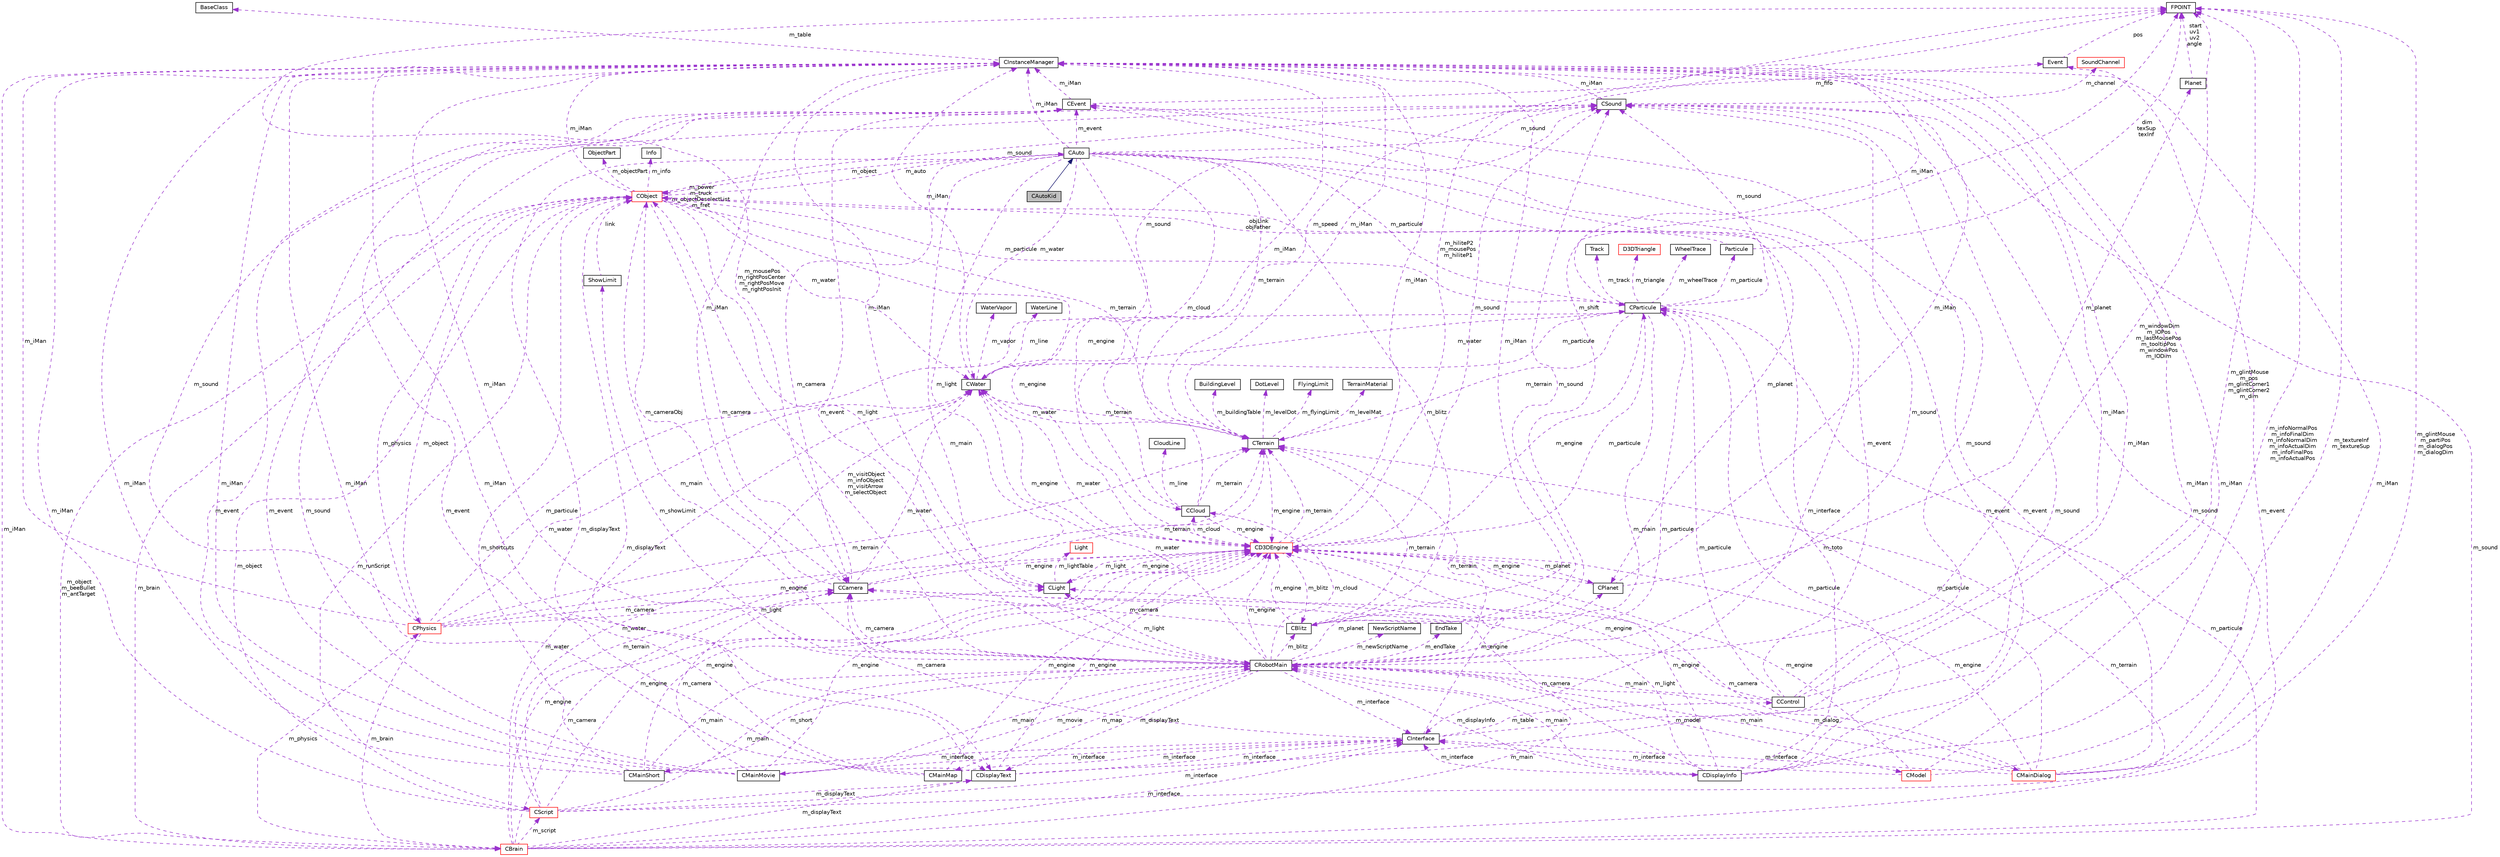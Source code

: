 digraph G
{
  edge [fontname="Helvetica",fontsize="10",labelfontname="Helvetica",labelfontsize="10"];
  node [fontname="Helvetica",fontsize="10",shape=record];
  Node1 [label="CAutoKid",height=0.2,width=0.4,color="black", fillcolor="grey75", style="filled" fontcolor="black"];
  Node2 -> Node1 [dir="back",color="midnightblue",fontsize="10",style="solid",fontname="Helvetica"];
  Node2 [label="CAuto",height=0.2,width=0.4,color="black", fillcolor="white", style="filled",URL="$class_c_auto.html"];
  Node3 -> Node2 [dir="back",color="darkorchid3",fontsize="10",style="dashed",label=" m_particule" ,fontname="Helvetica"];
  Node3 [label="CParticule",height=0.2,width=0.4,color="black", fillcolor="white", style="filled",URL="$class_c_particule.html"];
  Node4 -> Node3 [dir="back",color="darkorchid3",fontsize="10",style="dashed",label=" m_water" ,fontname="Helvetica"];
  Node4 [label="CWater",height=0.2,width=0.4,color="black", fillcolor="white", style="filled",URL="$class_c_water.html"];
  Node3 -> Node4 [dir="back",color="darkorchid3",fontsize="10",style="dashed",label=" m_particule" ,fontname="Helvetica"];
  Node5 -> Node4 [dir="back",color="darkorchid3",fontsize="10",style="dashed",label=" m_iMan" ,fontname="Helvetica"];
  Node5 [label="CInstanceManager",height=0.2,width=0.4,color="black", fillcolor="white", style="filled",URL="$class_c_instance_manager.html"];
  Node6 -> Node5 [dir="back",color="darkorchid3",fontsize="10",style="dashed",label=" m_table" ,fontname="Helvetica"];
  Node6 [label="BaseClass",height=0.2,width=0.4,color="black", fillcolor="white", style="filled",URL="$struct_base_class.html"];
  Node7 -> Node4 [dir="back",color="darkorchid3",fontsize="10",style="dashed",label=" m_terrain" ,fontname="Helvetica"];
  Node7 [label="CTerrain",height=0.2,width=0.4,color="black", fillcolor="white", style="filled",URL="$class_c_terrain.html"];
  Node8 -> Node7 [dir="back",color="darkorchid3",fontsize="10",style="dashed",label=" m_levelMat" ,fontname="Helvetica"];
  Node8 [label="TerrainMaterial",height=0.2,width=0.4,color="black", fillcolor="white", style="filled",URL="$struct_terrain_material.html"];
  Node4 -> Node7 [dir="back",color="darkorchid3",fontsize="10",style="dashed",label=" m_water" ,fontname="Helvetica"];
  Node9 -> Node7 [dir="back",color="darkorchid3",fontsize="10",style="dashed",label=" m_buildingTable" ,fontname="Helvetica"];
  Node9 [label="BuildingLevel",height=0.2,width=0.4,color="black", fillcolor="white", style="filled",URL="$struct_building_level.html"];
  Node5 -> Node7 [dir="back",color="darkorchid3",fontsize="10",style="dashed",label=" m_iMan" ,fontname="Helvetica"];
  Node10 -> Node7 [dir="back",color="darkorchid3",fontsize="10",style="dashed",label=" m_levelDot" ,fontname="Helvetica"];
  Node10 [label="DotLevel",height=0.2,width=0.4,color="black", fillcolor="white", style="filled",URL="$struct_dot_level.html"];
  Node11 -> Node7 [dir="back",color="darkorchid3",fontsize="10",style="dashed",label=" m_engine" ,fontname="Helvetica"];
  Node11 [label="CD3DEngine",height=0.2,width=0.4,color="red", fillcolor="white", style="filled",URL="$class_c_d3_d_engine.html"];
  Node3 -> Node11 [dir="back",color="darkorchid3",fontsize="10",style="dashed",label=" m_particule" ,fontname="Helvetica"];
  Node4 -> Node11 [dir="back",color="darkorchid3",fontsize="10",style="dashed",label=" m_water" ,fontname="Helvetica"];
  Node12 -> Node11 [dir="back",color="darkorchid3",fontsize="10",style="dashed",label=" m_blitz" ,fontname="Helvetica"];
  Node12 [label="CBlitz",height=0.2,width=0.4,color="black", fillcolor="white", style="filled",URL="$class_c_blitz.html"];
  Node13 -> Node12 [dir="back",color="darkorchid3",fontsize="10",style="dashed",label=" m_camera" ,fontname="Helvetica"];
  Node13 [label="CCamera",height=0.2,width=0.4,color="black", fillcolor="white", style="filled",URL="$class_c_camera.html"];
  Node4 -> Node13 [dir="back",color="darkorchid3",fontsize="10",style="dashed",label=" m_water" ,fontname="Helvetica"];
  Node5 -> Node13 [dir="back",color="darkorchid3",fontsize="10",style="dashed",label=" m_iMan" ,fontname="Helvetica"];
  Node7 -> Node13 [dir="back",color="darkorchid3",fontsize="10",style="dashed",label=" m_terrain" ,fontname="Helvetica"];
  Node14 -> Node13 [dir="back",color="darkorchid3",fontsize="10",style="dashed",label=" m_mousePos\nm_rightPosCenter\nm_rightPosMove\nm_rightPosInit" ,fontname="Helvetica"];
  Node14 [label="FPOINT",height=0.2,width=0.4,color="black", fillcolor="white", style="filled",URL="$struct_f_p_o_i_n_t.html"];
  Node15 -> Node13 [dir="back",color="darkorchid3",fontsize="10",style="dashed",label=" m_cameraObj" ,fontname="Helvetica"];
  Node15 [label="CObject",height=0.2,width=0.4,color="red", fillcolor="white", style="filled",URL="$class_c_object.html"];
  Node3 -> Node15 [dir="back",color="darkorchid3",fontsize="10",style="dashed",label=" m_particule" ,fontname="Helvetica"];
  Node16 -> Node15 [dir="back",color="darkorchid3",fontsize="10",style="dashed",label=" m_runScript" ,fontname="Helvetica"];
  Node16 [label="CScript",height=0.2,width=0.4,color="red", fillcolor="white", style="filled",URL="$class_c_script.html"];
  Node4 -> Node16 [dir="back",color="darkorchid3",fontsize="10",style="dashed",label=" m_water" ,fontname="Helvetica"];
  Node17 -> Node16 [dir="back",color="darkorchid3",fontsize="10",style="dashed",label=" m_displayText" ,fontname="Helvetica"];
  Node17 [label="CDisplayText",height=0.2,width=0.4,color="black", fillcolor="white", style="filled",URL="$class_c_display_text.html"];
  Node18 -> Node17 [dir="back",color="darkorchid3",fontsize="10",style="dashed",label=" m_interface" ,fontname="Helvetica"];
  Node18 [label="CInterface",height=0.2,width=0.4,color="black", fillcolor="white", style="filled",URL="$class_c_interface.html"];
  Node19 -> Node18 [dir="back",color="darkorchid3",fontsize="10",style="dashed",label=" m_table" ,fontname="Helvetica"];
  Node19 [label="CControl",height=0.2,width=0.4,color="black", fillcolor="white", style="filled",URL="$class_c_control.html"];
  Node3 -> Node19 [dir="back",color="darkorchid3",fontsize="10",style="dashed",label=" m_particule" ,fontname="Helvetica"];
  Node20 -> Node19 [dir="back",color="darkorchid3",fontsize="10",style="dashed",label=" m_main" ,fontname="Helvetica"];
  Node20 [label="CRobotMain",height=0.2,width=0.4,color="black", fillcolor="white", style="filled",URL="$class_c_robot_main.html"];
  Node3 -> Node20 [dir="back",color="darkorchid3",fontsize="10",style="dashed",label=" m_particule" ,fontname="Helvetica"];
  Node4 -> Node20 [dir="back",color="darkorchid3",fontsize="10",style="dashed",label=" m_water" ,fontname="Helvetica"];
  Node21 -> Node20 [dir="back",color="darkorchid3",fontsize="10",style="dashed",label=" m_showLimit" ,fontname="Helvetica"];
  Node21 [label="ShowLimit",height=0.2,width=0.4,color="black", fillcolor="white", style="filled",URL="$struct_show_limit.html"];
  Node15 -> Node21 [dir="back",color="darkorchid3",fontsize="10",style="dashed",label=" link" ,fontname="Helvetica"];
  Node22 -> Node20 [dir="back",color="darkorchid3",fontsize="10",style="dashed",label=" m_light" ,fontname="Helvetica"];
  Node22 [label="CLight",height=0.2,width=0.4,color="black", fillcolor="white", style="filled",URL="$class_c_light.html"];
  Node23 -> Node22 [dir="back",color="darkorchid3",fontsize="10",style="dashed",label=" m_lightTable" ,fontname="Helvetica"];
  Node23 [label="Light",height=0.2,width=0.4,color="red", fillcolor="white", style="filled",URL="$struct_light.html"];
  Node5 -> Node22 [dir="back",color="darkorchid3",fontsize="10",style="dashed",label=" m_iMan" ,fontname="Helvetica"];
  Node11 -> Node22 [dir="back",color="darkorchid3",fontsize="10",style="dashed",label=" m_engine" ,fontname="Helvetica"];
  Node12 -> Node20 [dir="back",color="darkorchid3",fontsize="10",style="dashed",label=" m_blitz" ,fontname="Helvetica"];
  Node24 -> Node20 [dir="back",color="darkorchid3",fontsize="10",style="dashed",label=" m_cloud" ,fontname="Helvetica"];
  Node24 [label="CCloud",height=0.2,width=0.4,color="black", fillcolor="white", style="filled",URL="$class_c_cloud.html"];
  Node25 -> Node24 [dir="back",color="darkorchid3",fontsize="10",style="dashed",label=" m_line" ,fontname="Helvetica"];
  Node25 [label="CloudLine",height=0.2,width=0.4,color="black", fillcolor="white", style="filled",URL="$struct_cloud_line.html"];
  Node5 -> Node24 [dir="back",color="darkorchid3",fontsize="10",style="dashed",label=" m_iMan" ,fontname="Helvetica"];
  Node7 -> Node24 [dir="back",color="darkorchid3",fontsize="10",style="dashed",label=" m_terrain" ,fontname="Helvetica"];
  Node14 -> Node24 [dir="back",color="darkorchid3",fontsize="10",style="dashed",label=" m_speed" ,fontname="Helvetica"];
  Node11 -> Node24 [dir="back",color="darkorchid3",fontsize="10",style="dashed",label=" m_engine" ,fontname="Helvetica"];
  Node26 -> Node20 [dir="back",color="darkorchid3",fontsize="10",style="dashed",label=" m_dialog" ,fontname="Helvetica"];
  Node26 [label="CMainDialog",height=0.2,width=0.4,color="red", fillcolor="white", style="filled",URL="$class_c_main_dialog.html"];
  Node3 -> Node26 [dir="back",color="darkorchid3",fontsize="10",style="dashed",label=" m_particule" ,fontname="Helvetica"];
  Node13 -> Node26 [dir="back",color="darkorchid3",fontsize="10",style="dashed",label=" m_camera" ,fontname="Helvetica"];
  Node18 -> Node26 [dir="back",color="darkorchid3",fontsize="10",style="dashed",label=" m_interface" ,fontname="Helvetica"];
  Node20 -> Node26 [dir="back",color="darkorchid3",fontsize="10",style="dashed",label=" m_main" ,fontname="Helvetica"];
  Node5 -> Node26 [dir="back",color="darkorchid3",fontsize="10",style="dashed",label=" m_iMan" ,fontname="Helvetica"];
  Node27 -> Node26 [dir="back",color="darkorchid3",fontsize="10",style="dashed",label=" m_event" ,fontname="Helvetica"];
  Node27 [label="CEvent",height=0.2,width=0.4,color="black", fillcolor="white", style="filled",URL="$class_c_event.html"];
  Node5 -> Node27 [dir="back",color="darkorchid3",fontsize="10",style="dashed",label=" m_iMan" ,fontname="Helvetica"];
  Node28 -> Node27 [dir="back",color="darkorchid3",fontsize="10",style="dashed",label=" m_fifo" ,fontname="Helvetica"];
  Node28 [label="Event",height=0.2,width=0.4,color="black", fillcolor="white", style="filled",URL="$struct_event.html"];
  Node14 -> Node28 [dir="back",color="darkorchid3",fontsize="10",style="dashed",label=" pos" ,fontname="Helvetica"];
  Node14 -> Node26 [dir="back",color="darkorchid3",fontsize="10",style="dashed",label=" m_glintMouse\nm_partiPos\nm_dialogPos\nm_dialogDim" ,fontname="Helvetica"];
  Node29 -> Node26 [dir="back",color="darkorchid3",fontsize="10",style="dashed",label=" m_sound" ,fontname="Helvetica"];
  Node29 [label="CSound",height=0.2,width=0.4,color="black", fillcolor="white", style="filled",URL="$class_c_sound.html"];
  Node5 -> Node29 [dir="back",color="darkorchid3",fontsize="10",style="dashed",label=" m_iMan" ,fontname="Helvetica"];
  Node30 -> Node29 [dir="back",color="darkorchid3",fontsize="10",style="dashed",label=" m_channel" ,fontname="Helvetica"];
  Node30 [label="SoundChannel",height=0.2,width=0.4,color="red", fillcolor="white", style="filled",URL="$struct_sound_channel.html"];
  Node11 -> Node26 [dir="back",color="darkorchid3",fontsize="10",style="dashed",label=" m_engine" ,fontname="Helvetica"];
  Node13 -> Node20 [dir="back",color="darkorchid3",fontsize="10",style="dashed",label=" m_camera" ,fontname="Helvetica"];
  Node31 -> Node20 [dir="back",color="darkorchid3",fontsize="10",style="dashed",label=" m_movie" ,fontname="Helvetica"];
  Node31 [label="CMainMovie",height=0.2,width=0.4,color="black", fillcolor="white", style="filled",URL="$class_c_main_movie.html"];
  Node13 -> Node31 [dir="back",color="darkorchid3",fontsize="10",style="dashed",label=" m_camera" ,fontname="Helvetica"];
  Node20 -> Node31 [dir="back",color="darkorchid3",fontsize="10",style="dashed",label=" m_main" ,fontname="Helvetica"];
  Node18 -> Node31 [dir="back",color="darkorchid3",fontsize="10",style="dashed",label=" m_interface" ,fontname="Helvetica"];
  Node5 -> Node31 [dir="back",color="darkorchid3",fontsize="10",style="dashed",label=" m_iMan" ,fontname="Helvetica"];
  Node27 -> Node31 [dir="back",color="darkorchid3",fontsize="10",style="dashed",label=" m_event" ,fontname="Helvetica"];
  Node29 -> Node31 [dir="back",color="darkorchid3",fontsize="10",style="dashed",label=" m_sound" ,fontname="Helvetica"];
  Node11 -> Node31 [dir="back",color="darkorchid3",fontsize="10",style="dashed",label=" m_engine" ,fontname="Helvetica"];
  Node17 -> Node20 [dir="back",color="darkorchid3",fontsize="10",style="dashed",label=" m_displayText" ,fontname="Helvetica"];
  Node18 -> Node20 [dir="back",color="darkorchid3",fontsize="10",style="dashed",label=" m_interface" ,fontname="Helvetica"];
  Node32 -> Node20 [dir="back",color="darkorchid3",fontsize="10",style="dashed",label=" m_model" ,fontname="Helvetica"];
  Node32 [label="CModel",height=0.2,width=0.4,color="red", fillcolor="white", style="filled",URL="$class_c_model.html"];
  Node18 -> Node32 [dir="back",color="darkorchid3",fontsize="10",style="dashed",label=" m_interface" ,fontname="Helvetica"];
  Node5 -> Node32 [dir="back",color="darkorchid3",fontsize="10",style="dashed",label=" m_iMan" ,fontname="Helvetica"];
  Node14 -> Node32 [dir="back",color="darkorchid3",fontsize="10",style="dashed",label=" m_textureInf\nm_textureSup" ,fontname="Helvetica"];
  Node11 -> Node32 [dir="back",color="darkorchid3",fontsize="10",style="dashed",label=" m_engine" ,fontname="Helvetica"];
  Node5 -> Node20 [dir="back",color="darkorchid3",fontsize="10",style="dashed",label=" m_iMan" ,fontname="Helvetica"];
  Node33 -> Node20 [dir="back",color="darkorchid3",fontsize="10",style="dashed",label=" m_newScriptName" ,fontname="Helvetica"];
  Node33 [label="NewScriptName",height=0.2,width=0.4,color="black", fillcolor="white", style="filled",URL="$struct_new_script_name.html"];
  Node27 -> Node20 [dir="back",color="darkorchid3",fontsize="10",style="dashed",label=" m_event" ,fontname="Helvetica"];
  Node7 -> Node20 [dir="back",color="darkorchid3",fontsize="10",style="dashed",label=" m_terrain" ,fontname="Helvetica"];
  Node14 -> Node20 [dir="back",color="darkorchid3",fontsize="10",style="dashed",label=" m_windowDim\nm_IOPos\nm_lastMousePos\nm_tooltipPos\nm_windowPos\nm_IODim" ,fontname="Helvetica"];
  Node34 -> Node20 [dir="back",color="darkorchid3",fontsize="10",style="dashed",label=" m_short" ,fontname="Helvetica"];
  Node34 [label="CMainShort",height=0.2,width=0.4,color="black", fillcolor="white", style="filled",URL="$class_c_main_short.html"];
  Node20 -> Node34 [dir="back",color="darkorchid3",fontsize="10",style="dashed",label=" m_main" ,fontname="Helvetica"];
  Node18 -> Node34 [dir="back",color="darkorchid3",fontsize="10",style="dashed",label=" m_interface" ,fontname="Helvetica"];
  Node5 -> Node34 [dir="back",color="darkorchid3",fontsize="10",style="dashed",label=" m_iMan" ,fontname="Helvetica"];
  Node27 -> Node34 [dir="back",color="darkorchid3",fontsize="10",style="dashed",label=" m_event" ,fontname="Helvetica"];
  Node15 -> Node34 [dir="back",color="darkorchid3",fontsize="10",style="dashed",label=" m_shortcuts" ,fontname="Helvetica"];
  Node11 -> Node34 [dir="back",color="darkorchid3",fontsize="10",style="dashed",label=" m_engine" ,fontname="Helvetica"];
  Node29 -> Node20 [dir="back",color="darkorchid3",fontsize="10",style="dashed",label=" m_sound" ,fontname="Helvetica"];
  Node35 -> Node20 [dir="back",color="darkorchid3",fontsize="10",style="dashed",label=" m_planet" ,fontname="Helvetica"];
  Node35 [label="CPlanet",height=0.2,width=0.4,color="black", fillcolor="white", style="filled",URL="$class_c_planet.html"];
  Node36 -> Node35 [dir="back",color="darkorchid3",fontsize="10",style="dashed",label=" m_planet" ,fontname="Helvetica"];
  Node36 [label="Planet",height=0.2,width=0.4,color="black", fillcolor="white", style="filled",URL="$struct_planet.html"];
  Node14 -> Node36 [dir="back",color="darkorchid3",fontsize="10",style="dashed",label=" start\nuv1\nuv2\nangle" ,fontname="Helvetica"];
  Node5 -> Node35 [dir="back",color="darkorchid3",fontsize="10",style="dashed",label=" m_iMan" ,fontname="Helvetica"];
  Node11 -> Node35 [dir="back",color="darkorchid3",fontsize="10",style="dashed",label=" m_engine" ,fontname="Helvetica"];
  Node15 -> Node20 [dir="back",color="darkorchid3",fontsize="10",style="dashed",label=" m_visitObject\nm_infoObject\nm_visitArrow\nm_selectObject" ,fontname="Helvetica"];
  Node11 -> Node20 [dir="back",color="darkorchid3",fontsize="10",style="dashed",label=" m_engine" ,fontname="Helvetica"];
  Node37 -> Node20 [dir="back",color="darkorchid3",fontsize="10",style="dashed",label=" m_endTake" ,fontname="Helvetica"];
  Node37 [label="EndTake",height=0.2,width=0.4,color="black", fillcolor="white", style="filled",URL="$struct_end_take.html"];
  Node38 -> Node20 [dir="back",color="darkorchid3",fontsize="10",style="dashed",label=" m_displayInfo" ,fontname="Helvetica"];
  Node38 [label="CDisplayInfo",height=0.2,width=0.4,color="black", fillcolor="white", style="filled",URL="$class_c_display_info.html"];
  Node3 -> Node38 [dir="back",color="darkorchid3",fontsize="10",style="dashed",label=" m_particule" ,fontname="Helvetica"];
  Node22 -> Node38 [dir="back",color="darkorchid3",fontsize="10",style="dashed",label=" m_light" ,fontname="Helvetica"];
  Node13 -> Node38 [dir="back",color="darkorchid3",fontsize="10",style="dashed",label=" m_camera" ,fontname="Helvetica"];
  Node18 -> Node38 [dir="back",color="darkorchid3",fontsize="10",style="dashed",label=" m_interface" ,fontname="Helvetica"];
  Node20 -> Node38 [dir="back",color="darkorchid3",fontsize="10",style="dashed",label=" m_main" ,fontname="Helvetica"];
  Node5 -> Node38 [dir="back",color="darkorchid3",fontsize="10",style="dashed",label=" m_iMan" ,fontname="Helvetica"];
  Node27 -> Node38 [dir="back",color="darkorchid3",fontsize="10",style="dashed",label=" m_event" ,fontname="Helvetica"];
  Node14 -> Node38 [dir="back",color="darkorchid3",fontsize="10",style="dashed",label=" m_infoNormalPos\nm_infoFinalDim\nm_infoNormalDim\nm_infoActualDim\nm_infoFinalPos\nm_infoActualPos" ,fontname="Helvetica"];
  Node15 -> Node38 [dir="back",color="darkorchid3",fontsize="10",style="dashed",label=" m_toto" ,fontname="Helvetica"];
  Node11 -> Node38 [dir="back",color="darkorchid3",fontsize="10",style="dashed",label=" m_engine" ,fontname="Helvetica"];
  Node39 -> Node20 [dir="back",color="darkorchid3",fontsize="10",style="dashed",label=" m_map" ,fontname="Helvetica"];
  Node39 [label="CMainMap",height=0.2,width=0.4,color="black", fillcolor="white", style="filled",URL="$class_c_main_map.html"];
  Node18 -> Node39 [dir="back",color="darkorchid3",fontsize="10",style="dashed",label=" m_interface" ,fontname="Helvetica"];
  Node5 -> Node39 [dir="back",color="darkorchid3",fontsize="10",style="dashed",label=" m_iMan" ,fontname="Helvetica"];
  Node27 -> Node39 [dir="back",color="darkorchid3",fontsize="10",style="dashed",label=" m_event" ,fontname="Helvetica"];
  Node11 -> Node39 [dir="back",color="darkorchid3",fontsize="10",style="dashed",label=" m_engine" ,fontname="Helvetica"];
  Node5 -> Node19 [dir="back",color="darkorchid3",fontsize="10",style="dashed",label=" m_iMan" ,fontname="Helvetica"];
  Node27 -> Node19 [dir="back",color="darkorchid3",fontsize="10",style="dashed",label=" m_event" ,fontname="Helvetica"];
  Node14 -> Node19 [dir="back",color="darkorchid3",fontsize="10",style="dashed",label=" m_glintMouse\nm_pos\nm_glintCorner1\nm_glintCorner2\nm_dim" ,fontname="Helvetica"];
  Node29 -> Node19 [dir="back",color="darkorchid3",fontsize="10",style="dashed",label=" m_sound" ,fontname="Helvetica"];
  Node11 -> Node19 [dir="back",color="darkorchid3",fontsize="10",style="dashed",label=" m_engine" ,fontname="Helvetica"];
  Node13 -> Node18 [dir="back",color="darkorchid3",fontsize="10",style="dashed",label=" m_camera" ,fontname="Helvetica"];
  Node5 -> Node18 [dir="back",color="darkorchid3",fontsize="10",style="dashed",label=" m_iMan" ,fontname="Helvetica"];
  Node11 -> Node18 [dir="back",color="darkorchid3",fontsize="10",style="dashed",label=" m_engine" ,fontname="Helvetica"];
  Node5 -> Node17 [dir="back",color="darkorchid3",fontsize="10",style="dashed",label=" m_iMan" ,fontname="Helvetica"];
  Node29 -> Node17 [dir="back",color="darkorchid3",fontsize="10",style="dashed",label=" m_sound" ,fontname="Helvetica"];
  Node11 -> Node17 [dir="back",color="darkorchid3",fontsize="10",style="dashed",label=" m_engine" ,fontname="Helvetica"];
  Node20 -> Node16 [dir="back",color="darkorchid3",fontsize="10",style="dashed",label=" m_main" ,fontname="Helvetica"];
  Node18 -> Node16 [dir="back",color="darkorchid3",fontsize="10",style="dashed",label=" m_interface" ,fontname="Helvetica"];
  Node5 -> Node16 [dir="back",color="darkorchid3",fontsize="10",style="dashed",label=" m_iMan" ,fontname="Helvetica"];
  Node28 -> Node16 [dir="back",color="darkorchid3",fontsize="10",style="dashed",label=" m_event" ,fontname="Helvetica"];
  Node7 -> Node16 [dir="back",color="darkorchid3",fontsize="10",style="dashed",label=" m_terrain" ,fontname="Helvetica"];
  Node15 -> Node16 [dir="back",color="darkorchid3",fontsize="10",style="dashed",label=" m_object" ,fontname="Helvetica"];
  Node11 -> Node16 [dir="back",color="darkorchid3",fontsize="10",style="dashed",label=" m_engine" ,fontname="Helvetica"];
  Node4 -> Node15 [dir="back",color="darkorchid3",fontsize="10",style="dashed",label=" m_water" ,fontname="Helvetica"];
  Node22 -> Node15 [dir="back",color="darkorchid3",fontsize="10",style="dashed",label=" m_light" ,fontname="Helvetica"];
  Node40 -> Node15 [dir="back",color="darkorchid3",fontsize="10",style="dashed",label=" m_brain" ,fontname="Helvetica"];
  Node40 [label="CBrain",height=0.2,width=0.4,color="red", fillcolor="white", style="filled",URL="$class_c_brain.html"];
  Node3 -> Node40 [dir="back",color="darkorchid3",fontsize="10",style="dashed",label=" m_particule" ,fontname="Helvetica"];
  Node16 -> Node40 [dir="back",color="darkorchid3",fontsize="10",style="dashed",label=" m_script" ,fontname="Helvetica"];
  Node4 -> Node40 [dir="back",color="darkorchid3",fontsize="10",style="dashed",label=" m_water" ,fontname="Helvetica"];
  Node13 -> Node40 [dir="back",color="darkorchid3",fontsize="10",style="dashed",label=" m_camera" ,fontname="Helvetica"];
  Node17 -> Node40 [dir="back",color="darkorchid3",fontsize="10",style="dashed",label=" m_displayText" ,fontname="Helvetica"];
  Node20 -> Node40 [dir="back",color="darkorchid3",fontsize="10",style="dashed",label=" m_main" ,fontname="Helvetica"];
  Node18 -> Node40 [dir="back",color="darkorchid3",fontsize="10",style="dashed",label=" m_interface" ,fontname="Helvetica"];
  Node5 -> Node40 [dir="back",color="darkorchid3",fontsize="10",style="dashed",label=" m_iMan" ,fontname="Helvetica"];
  Node7 -> Node40 [dir="back",color="darkorchid3",fontsize="10",style="dashed",label=" m_terrain" ,fontname="Helvetica"];
  Node41 -> Node40 [dir="back",color="darkorchid3",fontsize="10",style="dashed",label=" m_physics" ,fontname="Helvetica"];
  Node41 [label="CPhysics",height=0.2,width=0.4,color="red", fillcolor="white", style="filled",URL="$class_c_physics.html"];
  Node3 -> Node41 [dir="back",color="darkorchid3",fontsize="10",style="dashed",label=" m_particule" ,fontname="Helvetica"];
  Node4 -> Node41 [dir="back",color="darkorchid3",fontsize="10",style="dashed",label=" m_water" ,fontname="Helvetica"];
  Node22 -> Node41 [dir="back",color="darkorchid3",fontsize="10",style="dashed",label=" m_light" ,fontname="Helvetica"];
  Node40 -> Node41 [dir="back",color="darkorchid3",fontsize="10",style="dashed",label=" m_brain" ,fontname="Helvetica"];
  Node13 -> Node41 [dir="back",color="darkorchid3",fontsize="10",style="dashed",label=" m_camera" ,fontname="Helvetica"];
  Node5 -> Node41 [dir="back",color="darkorchid3",fontsize="10",style="dashed",label=" m_iMan" ,fontname="Helvetica"];
  Node7 -> Node41 [dir="back",color="darkorchid3",fontsize="10",style="dashed",label=" m_terrain" ,fontname="Helvetica"];
  Node29 -> Node41 [dir="back",color="darkorchid3",fontsize="10",style="dashed",label=" m_sound" ,fontname="Helvetica"];
  Node15 -> Node41 [dir="back",color="darkorchid3",fontsize="10",style="dashed",label=" m_object" ,fontname="Helvetica"];
  Node11 -> Node41 [dir="back",color="darkorchid3",fontsize="10",style="dashed",label=" m_engine" ,fontname="Helvetica"];
  Node29 -> Node40 [dir="back",color="darkorchid3",fontsize="10",style="dashed",label=" m_sound" ,fontname="Helvetica"];
  Node15 -> Node40 [dir="back",color="darkorchid3",fontsize="10",style="dashed",label=" m_object\nm_beeBullet\nm_antTarget" ,fontname="Helvetica"];
  Node11 -> Node40 [dir="back",color="darkorchid3",fontsize="10",style="dashed",label=" m_engine" ,fontname="Helvetica"];
  Node13 -> Node15 [dir="back",color="darkorchid3",fontsize="10",style="dashed",label=" m_camera" ,fontname="Helvetica"];
  Node17 -> Node15 [dir="back",color="darkorchid3",fontsize="10",style="dashed",label=" m_displayText" ,fontname="Helvetica"];
  Node42 -> Node15 [dir="back",color="darkorchid3",fontsize="10",style="dashed",label=" m_objectPart" ,fontname="Helvetica"];
  Node42 [label="ObjectPart",height=0.2,width=0.4,color="black", fillcolor="white", style="filled",URL="$struct_object_part.html"];
  Node20 -> Node15 [dir="back",color="darkorchid3",fontsize="10",style="dashed",label=" m_main" ,fontname="Helvetica"];
  Node5 -> Node15 [dir="back",color="darkorchid3",fontsize="10",style="dashed",label=" m_iMan" ,fontname="Helvetica"];
  Node7 -> Node15 [dir="back",color="darkorchid3",fontsize="10",style="dashed",label=" m_terrain" ,fontname="Helvetica"];
  Node41 -> Node15 [dir="back",color="darkorchid3",fontsize="10",style="dashed",label=" m_physics" ,fontname="Helvetica"];
  Node43 -> Node15 [dir="back",color="darkorchid3",fontsize="10",style="dashed",label=" m_info" ,fontname="Helvetica"];
  Node43 [label="Info",height=0.2,width=0.4,color="black", fillcolor="white", style="filled",URL="$struct_info.html"];
  Node29 -> Node15 [dir="back",color="darkorchid3",fontsize="10",style="dashed",label=" m_sound" ,fontname="Helvetica"];
  Node2 -> Node15 [dir="back",color="darkorchid3",fontsize="10",style="dashed",label=" m_auto" ,fontname="Helvetica"];
  Node15 -> Node15 [dir="back",color="darkorchid3",fontsize="10",style="dashed",label=" m_power\nm_truck\nm_objectDeselectList\nm_fret" ,fontname="Helvetica"];
  Node11 -> Node15 [dir="back",color="darkorchid3",fontsize="10",style="dashed",label=" m_engine" ,fontname="Helvetica"];
  Node11 -> Node13 [dir="back",color="darkorchid3",fontsize="10",style="dashed",label=" m_engine" ,fontname="Helvetica"];
  Node5 -> Node12 [dir="back",color="darkorchid3",fontsize="10",style="dashed",label=" m_iMan" ,fontname="Helvetica"];
  Node7 -> Node12 [dir="back",color="darkorchid3",fontsize="10",style="dashed",label=" m_terrain" ,fontname="Helvetica"];
  Node14 -> Node12 [dir="back",color="darkorchid3",fontsize="10",style="dashed",label=" m_shift" ,fontname="Helvetica"];
  Node29 -> Node12 [dir="back",color="darkorchid3",fontsize="10",style="dashed",label=" m_sound" ,fontname="Helvetica"];
  Node11 -> Node12 [dir="back",color="darkorchid3",fontsize="10",style="dashed",label=" m_engine" ,fontname="Helvetica"];
  Node22 -> Node11 [dir="back",color="darkorchid3",fontsize="10",style="dashed",label=" m_light" ,fontname="Helvetica"];
  Node24 -> Node11 [dir="back",color="darkorchid3",fontsize="10",style="dashed",label=" m_cloud" ,fontname="Helvetica"];
  Node5 -> Node11 [dir="back",color="darkorchid3",fontsize="10",style="dashed",label=" m_iMan" ,fontname="Helvetica"];
  Node7 -> Node11 [dir="back",color="darkorchid3",fontsize="10",style="dashed",label=" m_terrain" ,fontname="Helvetica"];
  Node14 -> Node11 [dir="back",color="darkorchid3",fontsize="10",style="dashed",label=" m_hiliteP2\nm_mousePos\nm_hiliteP1" ,fontname="Helvetica"];
  Node29 -> Node11 [dir="back",color="darkorchid3",fontsize="10",style="dashed",label=" m_sound" ,fontname="Helvetica"];
  Node35 -> Node11 [dir="back",color="darkorchid3",fontsize="10",style="dashed",label=" m_planet" ,fontname="Helvetica"];
  Node44 -> Node7 [dir="back",color="darkorchid3",fontsize="10",style="dashed",label=" m_flyingLimit" ,fontname="Helvetica"];
  Node44 [label="FlyingLimit",height=0.2,width=0.4,color="black", fillcolor="white", style="filled",URL="$struct_flying_limit.html"];
  Node45 -> Node4 [dir="back",color="darkorchid3",fontsize="10",style="dashed",label=" m_line" ,fontname="Helvetica"];
  Node45 [label="WaterLine",height=0.2,width=0.4,color="black", fillcolor="white", style="filled",URL="$struct_water_line.html"];
  Node29 -> Node4 [dir="back",color="darkorchid3",fontsize="10",style="dashed",label=" m_sound" ,fontname="Helvetica"];
  Node46 -> Node4 [dir="back",color="darkorchid3",fontsize="10",style="dashed",label=" m_vapor" ,fontname="Helvetica"];
  Node46 [label="WaterVapor",height=0.2,width=0.4,color="black", fillcolor="white", style="filled",URL="$struct_water_vapor.html"];
  Node11 -> Node4 [dir="back",color="darkorchid3",fontsize="10",style="dashed",label=" m_engine" ,fontname="Helvetica"];
  Node20 -> Node3 [dir="back",color="darkorchid3",fontsize="10",style="dashed",label=" m_main" ,fontname="Helvetica"];
  Node5 -> Node3 [dir="back",color="darkorchid3",fontsize="10",style="dashed",label=" m_iMan" ,fontname="Helvetica"];
  Node47 -> Node3 [dir="back",color="darkorchid3",fontsize="10",style="dashed",label=" m_track" ,fontname="Helvetica"];
  Node47 [label="Track",height=0.2,width=0.4,color="black", fillcolor="white", style="filled",URL="$struct_track.html"];
  Node48 -> Node3 [dir="back",color="darkorchid3",fontsize="10",style="dashed",label=" m_particule" ,fontname="Helvetica"];
  Node48 [label="Particule",height=0.2,width=0.4,color="black", fillcolor="white", style="filled",URL="$struct_particule.html"];
  Node14 -> Node48 [dir="back",color="darkorchid3",fontsize="10",style="dashed",label=" dim\ntexSup\ntexInf" ,fontname="Helvetica"];
  Node15 -> Node48 [dir="back",color="darkorchid3",fontsize="10",style="dashed",label=" objLink\nobjFather" ,fontname="Helvetica"];
  Node7 -> Node3 [dir="back",color="darkorchid3",fontsize="10",style="dashed",label=" m_terrain" ,fontname="Helvetica"];
  Node29 -> Node3 [dir="back",color="darkorchid3",fontsize="10",style="dashed",label=" m_sound" ,fontname="Helvetica"];
  Node49 -> Node3 [dir="back",color="darkorchid3",fontsize="10",style="dashed",label=" m_triangle" ,fontname="Helvetica"];
  Node49 [label="D3DTriangle",height=0.2,width=0.4,color="red", fillcolor="white", style="filled",URL="$struct_d3_d_triangle.html"];
  Node11 -> Node3 [dir="back",color="darkorchid3",fontsize="10",style="dashed",label=" m_engine" ,fontname="Helvetica"];
  Node50 -> Node3 [dir="back",color="darkorchid3",fontsize="10",style="dashed",label=" m_wheelTrace" ,fontname="Helvetica"];
  Node50 [label="WheelTrace",height=0.2,width=0.4,color="black", fillcolor="white", style="filled",URL="$struct_wheel_trace.html"];
  Node4 -> Node2 [dir="back",color="darkorchid3",fontsize="10",style="dashed",label=" m_water" ,fontname="Helvetica"];
  Node12 -> Node2 [dir="back",color="darkorchid3",fontsize="10",style="dashed",label=" m_blitz" ,fontname="Helvetica"];
  Node22 -> Node2 [dir="back",color="darkorchid3",fontsize="10",style="dashed",label=" m_light" ,fontname="Helvetica"];
  Node24 -> Node2 [dir="back",color="darkorchid3",fontsize="10",style="dashed",label=" m_cloud" ,fontname="Helvetica"];
  Node13 -> Node2 [dir="back",color="darkorchid3",fontsize="10",style="dashed",label=" m_camera" ,fontname="Helvetica"];
  Node17 -> Node2 [dir="back",color="darkorchid3",fontsize="10",style="dashed",label=" m_displayText" ,fontname="Helvetica"];
  Node20 -> Node2 [dir="back",color="darkorchid3",fontsize="10",style="dashed",label=" m_main" ,fontname="Helvetica"];
  Node18 -> Node2 [dir="back",color="darkorchid3",fontsize="10",style="dashed",label=" m_interface" ,fontname="Helvetica"];
  Node5 -> Node2 [dir="back",color="darkorchid3",fontsize="10",style="dashed",label=" m_iMan" ,fontname="Helvetica"];
  Node27 -> Node2 [dir="back",color="darkorchid3",fontsize="10",style="dashed",label=" m_event" ,fontname="Helvetica"];
  Node7 -> Node2 [dir="back",color="darkorchid3",fontsize="10",style="dashed",label=" m_terrain" ,fontname="Helvetica"];
  Node29 -> Node2 [dir="back",color="darkorchid3",fontsize="10",style="dashed",label=" m_sound" ,fontname="Helvetica"];
  Node35 -> Node2 [dir="back",color="darkorchid3",fontsize="10",style="dashed",label=" m_planet" ,fontname="Helvetica"];
  Node15 -> Node2 [dir="back",color="darkorchid3",fontsize="10",style="dashed",label=" m_object" ,fontname="Helvetica"];
  Node11 -> Node2 [dir="back",color="darkorchid3",fontsize="10",style="dashed",label=" m_engine" ,fontname="Helvetica"];
}
